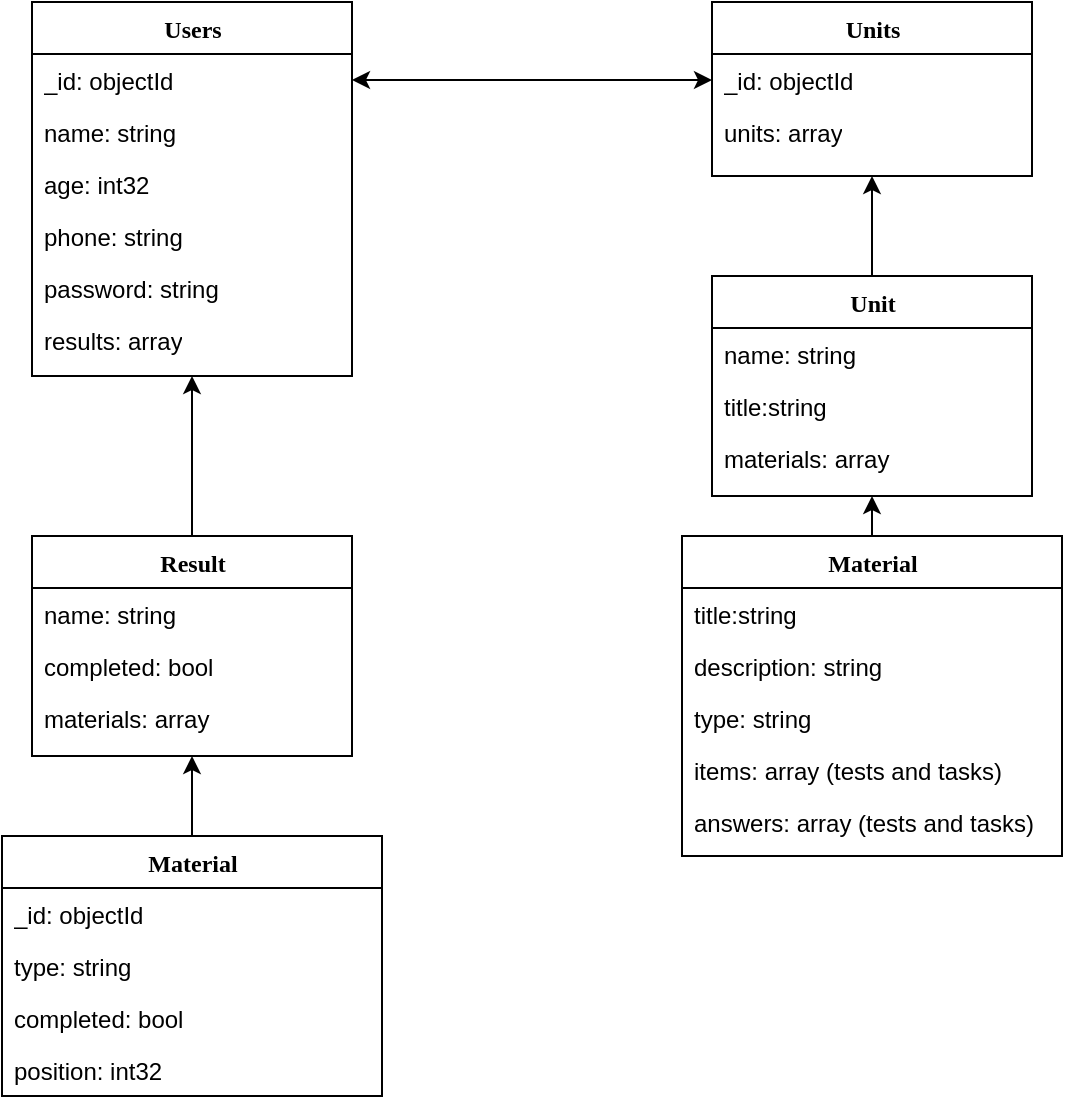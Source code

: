 <mxfile version="21.2.3" type="github">
  <diagram name="Page-1" id="9f46799a-70d6-7492-0946-bef42562c5a5">
    <mxGraphModel dx="1354" dy="574" grid="1" gridSize="10" guides="1" tooltips="1" connect="1" arrows="1" fold="1" page="1" pageScale="1" pageWidth="1100" pageHeight="850" background="none" math="0" shadow="0">
      <root>
        <mxCell id="0" />
        <mxCell id="1" parent="0" />
        <mxCell id="78961159f06e98e8-17" value="Users" style="swimlane;html=1;fontStyle=1;align=center;verticalAlign=top;childLayout=stackLayout;horizontal=1;startSize=26;horizontalStack=0;resizeParent=1;resizeLast=0;collapsible=1;marginBottom=0;swimlaneFillColor=#ffffff;rounded=0;shadow=0;comic=0;labelBackgroundColor=none;strokeWidth=1;fillColor=none;fontFamily=Verdana;fontSize=12" parent="1" vertex="1">
          <mxGeometry x="310" y="83" width="160" height="187" as="geometry" />
        </mxCell>
        <mxCell id="78961159f06e98e8-21" value="_id: objectId" style="text;html=1;strokeColor=none;fillColor=none;align=left;verticalAlign=top;spacingLeft=4;spacingRight=4;whiteSpace=wrap;overflow=hidden;rotatable=0;points=[[0,0.5],[1,0.5]];portConstraint=eastwest;" parent="78961159f06e98e8-17" vertex="1">
          <mxGeometry y="26" width="160" height="26" as="geometry" />
        </mxCell>
        <mxCell id="78961159f06e98e8-23" value="name: string" style="text;html=1;strokeColor=none;fillColor=none;align=left;verticalAlign=top;spacingLeft=4;spacingRight=4;whiteSpace=wrap;overflow=hidden;rotatable=0;points=[[0,0.5],[1,0.5]];portConstraint=eastwest;" parent="78961159f06e98e8-17" vertex="1">
          <mxGeometry y="52" width="160" height="26" as="geometry" />
        </mxCell>
        <mxCell id="78961159f06e98e8-25" value="age: int32" style="text;html=1;strokeColor=none;fillColor=none;align=left;verticalAlign=top;spacingLeft=4;spacingRight=4;whiteSpace=wrap;overflow=hidden;rotatable=0;points=[[0,0.5],[1,0.5]];portConstraint=eastwest;" parent="78961159f06e98e8-17" vertex="1">
          <mxGeometry y="78" width="160" height="26" as="geometry" />
        </mxCell>
        <mxCell id="78961159f06e98e8-26" value="phone: string" style="text;html=1;strokeColor=none;fillColor=none;align=left;verticalAlign=top;spacingLeft=4;spacingRight=4;whiteSpace=wrap;overflow=hidden;rotatable=0;points=[[0,0.5],[1,0.5]];portConstraint=eastwest;" parent="78961159f06e98e8-17" vertex="1">
          <mxGeometry y="104" width="160" height="26" as="geometry" />
        </mxCell>
        <mxCell id="78961159f06e98e8-24" value="password: string" style="text;html=1;strokeColor=none;fillColor=none;align=left;verticalAlign=top;spacingLeft=4;spacingRight=4;whiteSpace=wrap;overflow=hidden;rotatable=0;points=[[0,0.5],[1,0.5]];portConstraint=eastwest;" parent="78961159f06e98e8-17" vertex="1">
          <mxGeometry y="130" width="160" height="26" as="geometry" />
        </mxCell>
        <mxCell id="78961159f06e98e8-27" value="results: array" style="text;html=1;strokeColor=none;fillColor=none;align=left;verticalAlign=top;spacingLeft=4;spacingRight=4;whiteSpace=wrap;overflow=hidden;rotatable=0;points=[[0,0.5],[1,0.5]];portConstraint=eastwest;" parent="78961159f06e98e8-17" vertex="1">
          <mxGeometry y="156" width="160" height="26" as="geometry" />
        </mxCell>
        <mxCell id="78961159f06e98e8-30" value="Units" style="swimlane;html=1;fontStyle=1;align=center;verticalAlign=top;childLayout=stackLayout;horizontal=1;startSize=26;horizontalStack=0;resizeParent=1;resizeLast=0;collapsible=1;marginBottom=0;swimlaneFillColor=#ffffff;rounded=0;shadow=0;comic=0;labelBackgroundColor=none;strokeWidth=1;fillColor=none;fontFamily=Verdana;fontSize=12" parent="1" vertex="1">
          <mxGeometry x="650" y="83" width="160" height="87" as="geometry" />
        </mxCell>
        <mxCell id="78961159f06e98e8-31" value="_id: objectId" style="text;html=1;strokeColor=none;fillColor=none;align=left;verticalAlign=top;spacingLeft=4;spacingRight=4;whiteSpace=wrap;overflow=hidden;rotatable=0;points=[[0,0.5],[1,0.5]];portConstraint=eastwest;" parent="78961159f06e98e8-30" vertex="1">
          <mxGeometry y="26" width="160" height="26" as="geometry" />
        </mxCell>
        <mxCell id="78961159f06e98e8-32" value="units: array" style="text;html=1;strokeColor=none;fillColor=none;align=left;verticalAlign=top;spacingLeft=4;spacingRight=4;whiteSpace=wrap;overflow=hidden;rotatable=0;points=[[0,0.5],[1,0.5]];portConstraint=eastwest;" parent="78961159f06e98e8-30" vertex="1">
          <mxGeometry y="52" width="160" height="26" as="geometry" />
        </mxCell>
        <mxCell id="-kdsftYVX44kcheO5Jqg-2" value="" style="endArrow=classic;startArrow=classic;html=1;rounded=0;exitX=1;exitY=0.5;exitDx=0;exitDy=0;entryX=0;entryY=0.5;entryDx=0;entryDy=0;" edge="1" parent="1" source="78961159f06e98e8-21" target="78961159f06e98e8-31">
          <mxGeometry width="50" height="50" relative="1" as="geometry">
            <mxPoint x="710" y="230" as="sourcePoint" />
            <mxPoint x="760" y="180" as="targetPoint" />
          </mxGeometry>
        </mxCell>
        <mxCell id="-kdsftYVX44kcheO5Jqg-15" style="edgeStyle=orthogonalEdgeStyle;rounded=0;orthogonalLoop=1;jettySize=auto;html=1;exitX=0.5;exitY=0;exitDx=0;exitDy=0;entryX=0.5;entryY=1;entryDx=0;entryDy=0;" edge="1" parent="1" source="-kdsftYVX44kcheO5Jqg-3" target="78961159f06e98e8-30">
          <mxGeometry relative="1" as="geometry" />
        </mxCell>
        <mxCell id="-kdsftYVX44kcheO5Jqg-3" value="Unit" style="swimlane;html=1;fontStyle=1;align=center;verticalAlign=top;childLayout=stackLayout;horizontal=1;startSize=26;horizontalStack=0;resizeParent=1;resizeLast=0;collapsible=1;marginBottom=0;swimlaneFillColor=#ffffff;rounded=0;shadow=0;comic=0;labelBackgroundColor=none;strokeWidth=1;fillColor=none;fontFamily=Verdana;fontSize=12" vertex="1" parent="1">
          <mxGeometry x="650" y="220" width="160" height="110" as="geometry" />
        </mxCell>
        <mxCell id="-kdsftYVX44kcheO5Jqg-4" value="name: string" style="text;html=1;strokeColor=none;fillColor=none;align=left;verticalAlign=top;spacingLeft=4;spacingRight=4;whiteSpace=wrap;overflow=hidden;rotatable=0;points=[[0,0.5],[1,0.5]];portConstraint=eastwest;" vertex="1" parent="-kdsftYVX44kcheO5Jqg-3">
          <mxGeometry y="26" width="160" height="26" as="geometry" />
        </mxCell>
        <mxCell id="-kdsftYVX44kcheO5Jqg-5" value="title:string" style="text;html=1;strokeColor=none;fillColor=none;align=left;verticalAlign=top;spacingLeft=4;spacingRight=4;whiteSpace=wrap;overflow=hidden;rotatable=0;points=[[0,0.5],[1,0.5]];portConstraint=eastwest;" vertex="1" parent="-kdsftYVX44kcheO5Jqg-3">
          <mxGeometry y="52" width="160" height="26" as="geometry" />
        </mxCell>
        <mxCell id="-kdsftYVX44kcheO5Jqg-8" value="materials: array" style="text;html=1;strokeColor=none;fillColor=none;align=left;verticalAlign=top;spacingLeft=4;spacingRight=4;whiteSpace=wrap;overflow=hidden;rotatable=0;points=[[0,0.5],[1,0.5]];portConstraint=eastwest;" vertex="1" parent="-kdsftYVX44kcheO5Jqg-3">
          <mxGeometry y="78" width="160" height="26" as="geometry" />
        </mxCell>
        <mxCell id="-kdsftYVX44kcheO5Jqg-16" style="edgeStyle=orthogonalEdgeStyle;rounded=0;orthogonalLoop=1;jettySize=auto;html=1;exitX=0.5;exitY=0;exitDx=0;exitDy=0;entryX=0.5;entryY=1;entryDx=0;entryDy=0;" edge="1" parent="1" source="-kdsftYVX44kcheO5Jqg-9" target="-kdsftYVX44kcheO5Jqg-3">
          <mxGeometry relative="1" as="geometry" />
        </mxCell>
        <mxCell id="-kdsftYVX44kcheO5Jqg-9" value="Material" style="swimlane;html=1;fontStyle=1;align=center;verticalAlign=top;childLayout=stackLayout;horizontal=1;startSize=26;horizontalStack=0;resizeParent=1;resizeLast=0;collapsible=1;marginBottom=0;swimlaneFillColor=#ffffff;rounded=0;shadow=0;comic=0;labelBackgroundColor=none;strokeWidth=1;fillColor=none;fontFamily=Verdana;fontSize=12" vertex="1" parent="1">
          <mxGeometry x="635" y="350" width="190" height="160" as="geometry" />
        </mxCell>
        <mxCell id="-kdsftYVX44kcheO5Jqg-10" value="title:string" style="text;html=1;strokeColor=none;fillColor=none;align=left;verticalAlign=top;spacingLeft=4;spacingRight=4;whiteSpace=wrap;overflow=hidden;rotatable=0;points=[[0,0.5],[1,0.5]];portConstraint=eastwest;" vertex="1" parent="-kdsftYVX44kcheO5Jqg-9">
          <mxGeometry y="26" width="190" height="26" as="geometry" />
        </mxCell>
        <mxCell id="-kdsftYVX44kcheO5Jqg-11" value="description: string" style="text;html=1;strokeColor=none;fillColor=none;align=left;verticalAlign=top;spacingLeft=4;spacingRight=4;whiteSpace=wrap;overflow=hidden;rotatable=0;points=[[0,0.5],[1,0.5]];portConstraint=eastwest;" vertex="1" parent="-kdsftYVX44kcheO5Jqg-9">
          <mxGeometry y="52" width="190" height="26" as="geometry" />
        </mxCell>
        <mxCell id="-kdsftYVX44kcheO5Jqg-12" value="&lt;div&gt;type: string&lt;/div&gt;&lt;div&gt;&lt;br&gt;&lt;/div&gt;" style="text;html=1;strokeColor=none;fillColor=none;align=left;verticalAlign=top;spacingLeft=4;spacingRight=4;whiteSpace=wrap;overflow=hidden;rotatable=0;points=[[0,0.5],[1,0.5]];portConstraint=eastwest;" vertex="1" parent="-kdsftYVX44kcheO5Jqg-9">
          <mxGeometry y="78" width="190" height="26" as="geometry" />
        </mxCell>
        <mxCell id="-kdsftYVX44kcheO5Jqg-18" value="items: array (tests and tasks)" style="text;html=1;strokeColor=none;fillColor=none;align=left;verticalAlign=top;spacingLeft=4;spacingRight=4;whiteSpace=wrap;overflow=hidden;rotatable=0;points=[[0,0.5],[1,0.5]];portConstraint=eastwest;" vertex="1" parent="-kdsftYVX44kcheO5Jqg-9">
          <mxGeometry y="104" width="190" height="26" as="geometry" />
        </mxCell>
        <mxCell id="-kdsftYVX44kcheO5Jqg-19" value="answers: array (tests and tasks)" style="text;html=1;strokeColor=none;fillColor=none;align=left;verticalAlign=top;spacingLeft=4;spacingRight=4;whiteSpace=wrap;overflow=hidden;rotatable=0;points=[[0,0.5],[1,0.5]];portConstraint=eastwest;" vertex="1" parent="-kdsftYVX44kcheO5Jqg-9">
          <mxGeometry y="130" width="190" height="26" as="geometry" />
        </mxCell>
        <mxCell id="-kdsftYVX44kcheO5Jqg-34" style="edgeStyle=orthogonalEdgeStyle;rounded=0;orthogonalLoop=1;jettySize=auto;html=1;exitX=0.5;exitY=0;exitDx=0;exitDy=0;entryX=0.5;entryY=1;entryDx=0;entryDy=0;" edge="1" parent="1" source="-kdsftYVX44kcheO5Jqg-30" target="78961159f06e98e8-17">
          <mxGeometry relative="1" as="geometry" />
        </mxCell>
        <mxCell id="-kdsftYVX44kcheO5Jqg-30" value="Result" style="swimlane;html=1;fontStyle=1;align=center;verticalAlign=top;childLayout=stackLayout;horizontal=1;startSize=26;horizontalStack=0;resizeParent=1;resizeLast=0;collapsible=1;marginBottom=0;swimlaneFillColor=#ffffff;rounded=0;shadow=0;comic=0;labelBackgroundColor=none;strokeWidth=1;fillColor=none;fontFamily=Verdana;fontSize=12" vertex="1" parent="1">
          <mxGeometry x="310" y="350" width="160" height="110" as="geometry" />
        </mxCell>
        <mxCell id="-kdsftYVX44kcheO5Jqg-31" value="name: string" style="text;html=1;strokeColor=none;fillColor=none;align=left;verticalAlign=top;spacingLeft=4;spacingRight=4;whiteSpace=wrap;overflow=hidden;rotatable=0;points=[[0,0.5],[1,0.5]];portConstraint=eastwest;" vertex="1" parent="-kdsftYVX44kcheO5Jqg-30">
          <mxGeometry y="26" width="160" height="26" as="geometry" />
        </mxCell>
        <mxCell id="-kdsftYVX44kcheO5Jqg-32" value="completed: bool" style="text;html=1;strokeColor=none;fillColor=none;align=left;verticalAlign=top;spacingLeft=4;spacingRight=4;whiteSpace=wrap;overflow=hidden;rotatable=0;points=[[0,0.5],[1,0.5]];portConstraint=eastwest;" vertex="1" parent="-kdsftYVX44kcheO5Jqg-30">
          <mxGeometry y="52" width="160" height="26" as="geometry" />
        </mxCell>
        <mxCell id="-kdsftYVX44kcheO5Jqg-33" value="materials: array" style="text;html=1;strokeColor=none;fillColor=none;align=left;verticalAlign=top;spacingLeft=4;spacingRight=4;whiteSpace=wrap;overflow=hidden;rotatable=0;points=[[0,0.5],[1,0.5]];portConstraint=eastwest;" vertex="1" parent="-kdsftYVX44kcheO5Jqg-30">
          <mxGeometry y="78" width="160" height="26" as="geometry" />
        </mxCell>
        <mxCell id="-kdsftYVX44kcheO5Jqg-41" style="edgeStyle=orthogonalEdgeStyle;rounded=0;orthogonalLoop=1;jettySize=auto;html=1;exitX=0.5;exitY=0;exitDx=0;exitDy=0;entryX=0.5;entryY=1;entryDx=0;entryDy=0;" edge="1" parent="1" source="-kdsftYVX44kcheO5Jqg-35" target="-kdsftYVX44kcheO5Jqg-30">
          <mxGeometry relative="1" as="geometry" />
        </mxCell>
        <mxCell id="-kdsftYVX44kcheO5Jqg-35" value="Material" style="swimlane;html=1;fontStyle=1;align=center;verticalAlign=top;childLayout=stackLayout;horizontal=1;startSize=26;horizontalStack=0;resizeParent=1;resizeLast=0;collapsible=1;marginBottom=0;swimlaneFillColor=#ffffff;rounded=0;shadow=0;comic=0;labelBackgroundColor=none;strokeWidth=1;fillColor=none;fontFamily=Verdana;fontSize=12" vertex="1" parent="1">
          <mxGeometry x="295" y="500" width="190" height="130" as="geometry" />
        </mxCell>
        <mxCell id="-kdsftYVX44kcheO5Jqg-36" value="_id: objectId" style="text;html=1;strokeColor=none;fillColor=none;align=left;verticalAlign=top;spacingLeft=4;spacingRight=4;whiteSpace=wrap;overflow=hidden;rotatable=0;points=[[0,0.5],[1,0.5]];portConstraint=eastwest;" vertex="1" parent="-kdsftYVX44kcheO5Jqg-35">
          <mxGeometry y="26" width="190" height="26" as="geometry" />
        </mxCell>
        <mxCell id="-kdsftYVX44kcheO5Jqg-37" value="type: string" style="text;html=1;strokeColor=none;fillColor=none;align=left;verticalAlign=top;spacingLeft=4;spacingRight=4;whiteSpace=wrap;overflow=hidden;rotatable=0;points=[[0,0.5],[1,0.5]];portConstraint=eastwest;" vertex="1" parent="-kdsftYVX44kcheO5Jqg-35">
          <mxGeometry y="52" width="190" height="26" as="geometry" />
        </mxCell>
        <mxCell id="-kdsftYVX44kcheO5Jqg-38" value="completed: bool" style="text;html=1;strokeColor=none;fillColor=none;align=left;verticalAlign=top;spacingLeft=4;spacingRight=4;whiteSpace=wrap;overflow=hidden;rotatable=0;points=[[0,0.5],[1,0.5]];portConstraint=eastwest;" vertex="1" parent="-kdsftYVX44kcheO5Jqg-35">
          <mxGeometry y="78" width="190" height="26" as="geometry" />
        </mxCell>
        <mxCell id="-kdsftYVX44kcheO5Jqg-39" value="position: int32" style="text;html=1;strokeColor=none;fillColor=none;align=left;verticalAlign=top;spacingLeft=4;spacingRight=4;whiteSpace=wrap;overflow=hidden;rotatable=0;points=[[0,0.5],[1,0.5]];portConstraint=eastwest;" vertex="1" parent="-kdsftYVX44kcheO5Jqg-35">
          <mxGeometry y="104" width="190" height="26" as="geometry" />
        </mxCell>
      </root>
    </mxGraphModel>
  </diagram>
</mxfile>
